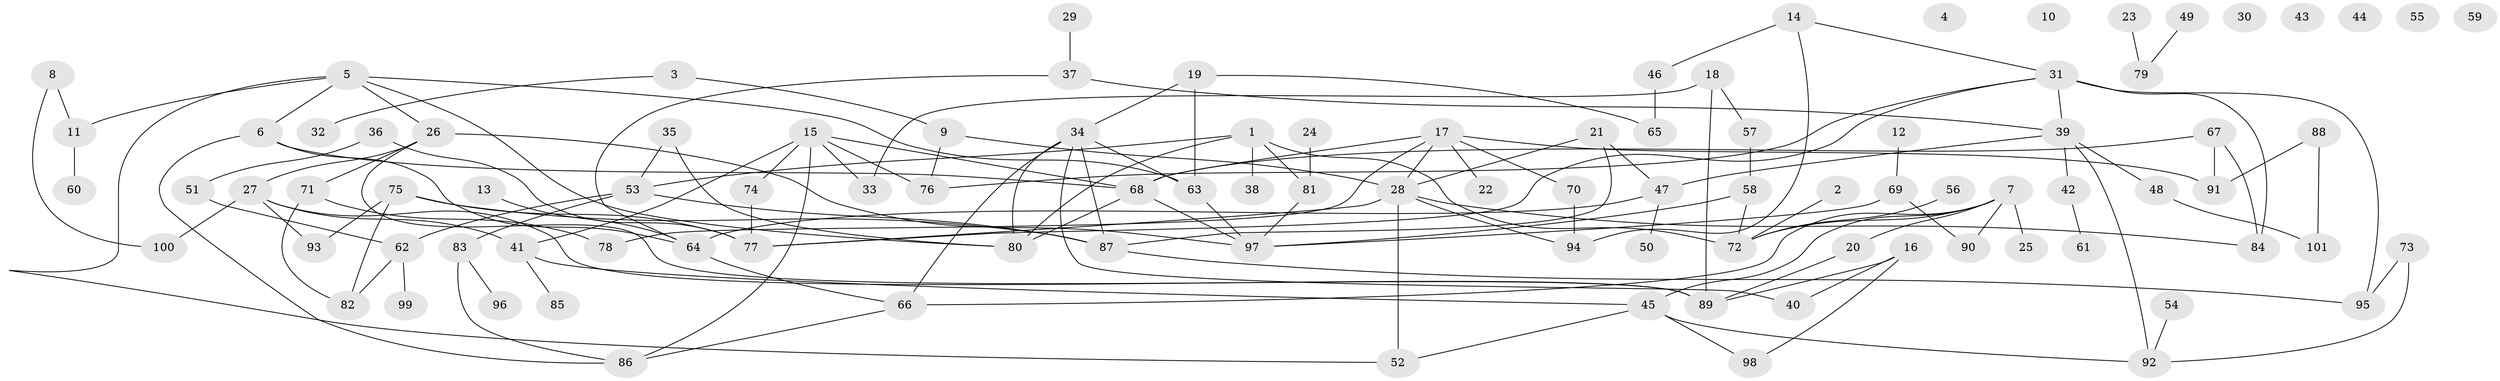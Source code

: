 // coarse degree distribution, {7: 0.05263157894736842, 1: 0.21052631578947367, 2: 0.13157894736842105, 0: 0.18421052631578946, 12: 0.05263157894736842, 8: 0.07894736842105263, 3: 0.15789473684210525, 6: 0.05263157894736842, 4: 0.05263157894736842, 10: 0.02631578947368421}
// Generated by graph-tools (version 1.1) at 2025/16/03/04/25 18:16:36]
// undirected, 101 vertices, 141 edges
graph export_dot {
graph [start="1"]
  node [color=gray90,style=filled];
  1;
  2;
  3;
  4;
  5;
  6;
  7;
  8;
  9;
  10;
  11;
  12;
  13;
  14;
  15;
  16;
  17;
  18;
  19;
  20;
  21;
  22;
  23;
  24;
  25;
  26;
  27;
  28;
  29;
  30;
  31;
  32;
  33;
  34;
  35;
  36;
  37;
  38;
  39;
  40;
  41;
  42;
  43;
  44;
  45;
  46;
  47;
  48;
  49;
  50;
  51;
  52;
  53;
  54;
  55;
  56;
  57;
  58;
  59;
  60;
  61;
  62;
  63;
  64;
  65;
  66;
  67;
  68;
  69;
  70;
  71;
  72;
  73;
  74;
  75;
  76;
  77;
  78;
  79;
  80;
  81;
  82;
  83;
  84;
  85;
  86;
  87;
  88;
  89;
  90;
  91;
  92;
  93;
  94;
  95;
  96;
  97;
  98;
  99;
  100;
  101;
  1 -- 38;
  1 -- 53;
  1 -- 72;
  1 -- 80;
  1 -- 81;
  2 -- 72;
  3 -- 9;
  3 -- 32;
  5 -- 6;
  5 -- 11;
  5 -- 26;
  5 -- 52;
  5 -- 63;
  5 -- 80;
  6 -- 64;
  6 -- 68;
  6 -- 86;
  7 -- 20;
  7 -- 25;
  7 -- 45;
  7 -- 66;
  7 -- 72;
  7 -- 90;
  8 -- 11;
  8 -- 100;
  9 -- 28;
  9 -- 76;
  11 -- 60;
  12 -- 69;
  13 -- 64;
  14 -- 31;
  14 -- 46;
  14 -- 94;
  15 -- 33;
  15 -- 41;
  15 -- 68;
  15 -- 74;
  15 -- 76;
  15 -- 86;
  16 -- 40;
  16 -- 89;
  16 -- 98;
  17 -- 22;
  17 -- 28;
  17 -- 68;
  17 -- 70;
  17 -- 78;
  17 -- 91;
  18 -- 33;
  18 -- 57;
  18 -- 89;
  19 -- 34;
  19 -- 63;
  19 -- 65;
  20 -- 89;
  21 -- 28;
  21 -- 47;
  21 -- 87;
  23 -- 79;
  24 -- 81;
  26 -- 27;
  26 -- 71;
  26 -- 89;
  26 -- 97;
  27 -- 41;
  27 -- 89;
  27 -- 93;
  27 -- 100;
  28 -- 52;
  28 -- 77;
  28 -- 84;
  28 -- 94;
  29 -- 37;
  31 -- 39;
  31 -- 76;
  31 -- 77;
  31 -- 84;
  31 -- 95;
  34 -- 40;
  34 -- 63;
  34 -- 66;
  34 -- 80;
  34 -- 87;
  35 -- 53;
  35 -- 80;
  36 -- 51;
  36 -- 77;
  37 -- 39;
  37 -- 64;
  39 -- 42;
  39 -- 47;
  39 -- 48;
  39 -- 92;
  41 -- 45;
  41 -- 85;
  42 -- 61;
  45 -- 52;
  45 -- 92;
  45 -- 98;
  46 -- 65;
  47 -- 50;
  47 -- 64;
  48 -- 101;
  49 -- 79;
  51 -- 62;
  53 -- 62;
  53 -- 83;
  53 -- 87;
  54 -- 92;
  56 -- 72;
  57 -- 58;
  58 -- 72;
  58 -- 97;
  62 -- 82;
  62 -- 99;
  63 -- 97;
  64 -- 66;
  66 -- 86;
  67 -- 68;
  67 -- 84;
  67 -- 91;
  68 -- 80;
  68 -- 97;
  69 -- 90;
  69 -- 97;
  70 -- 94;
  71 -- 78;
  71 -- 82;
  73 -- 92;
  73 -- 95;
  74 -- 77;
  75 -- 77;
  75 -- 82;
  75 -- 87;
  75 -- 93;
  81 -- 97;
  83 -- 86;
  83 -- 96;
  87 -- 95;
  88 -- 91;
  88 -- 101;
}

